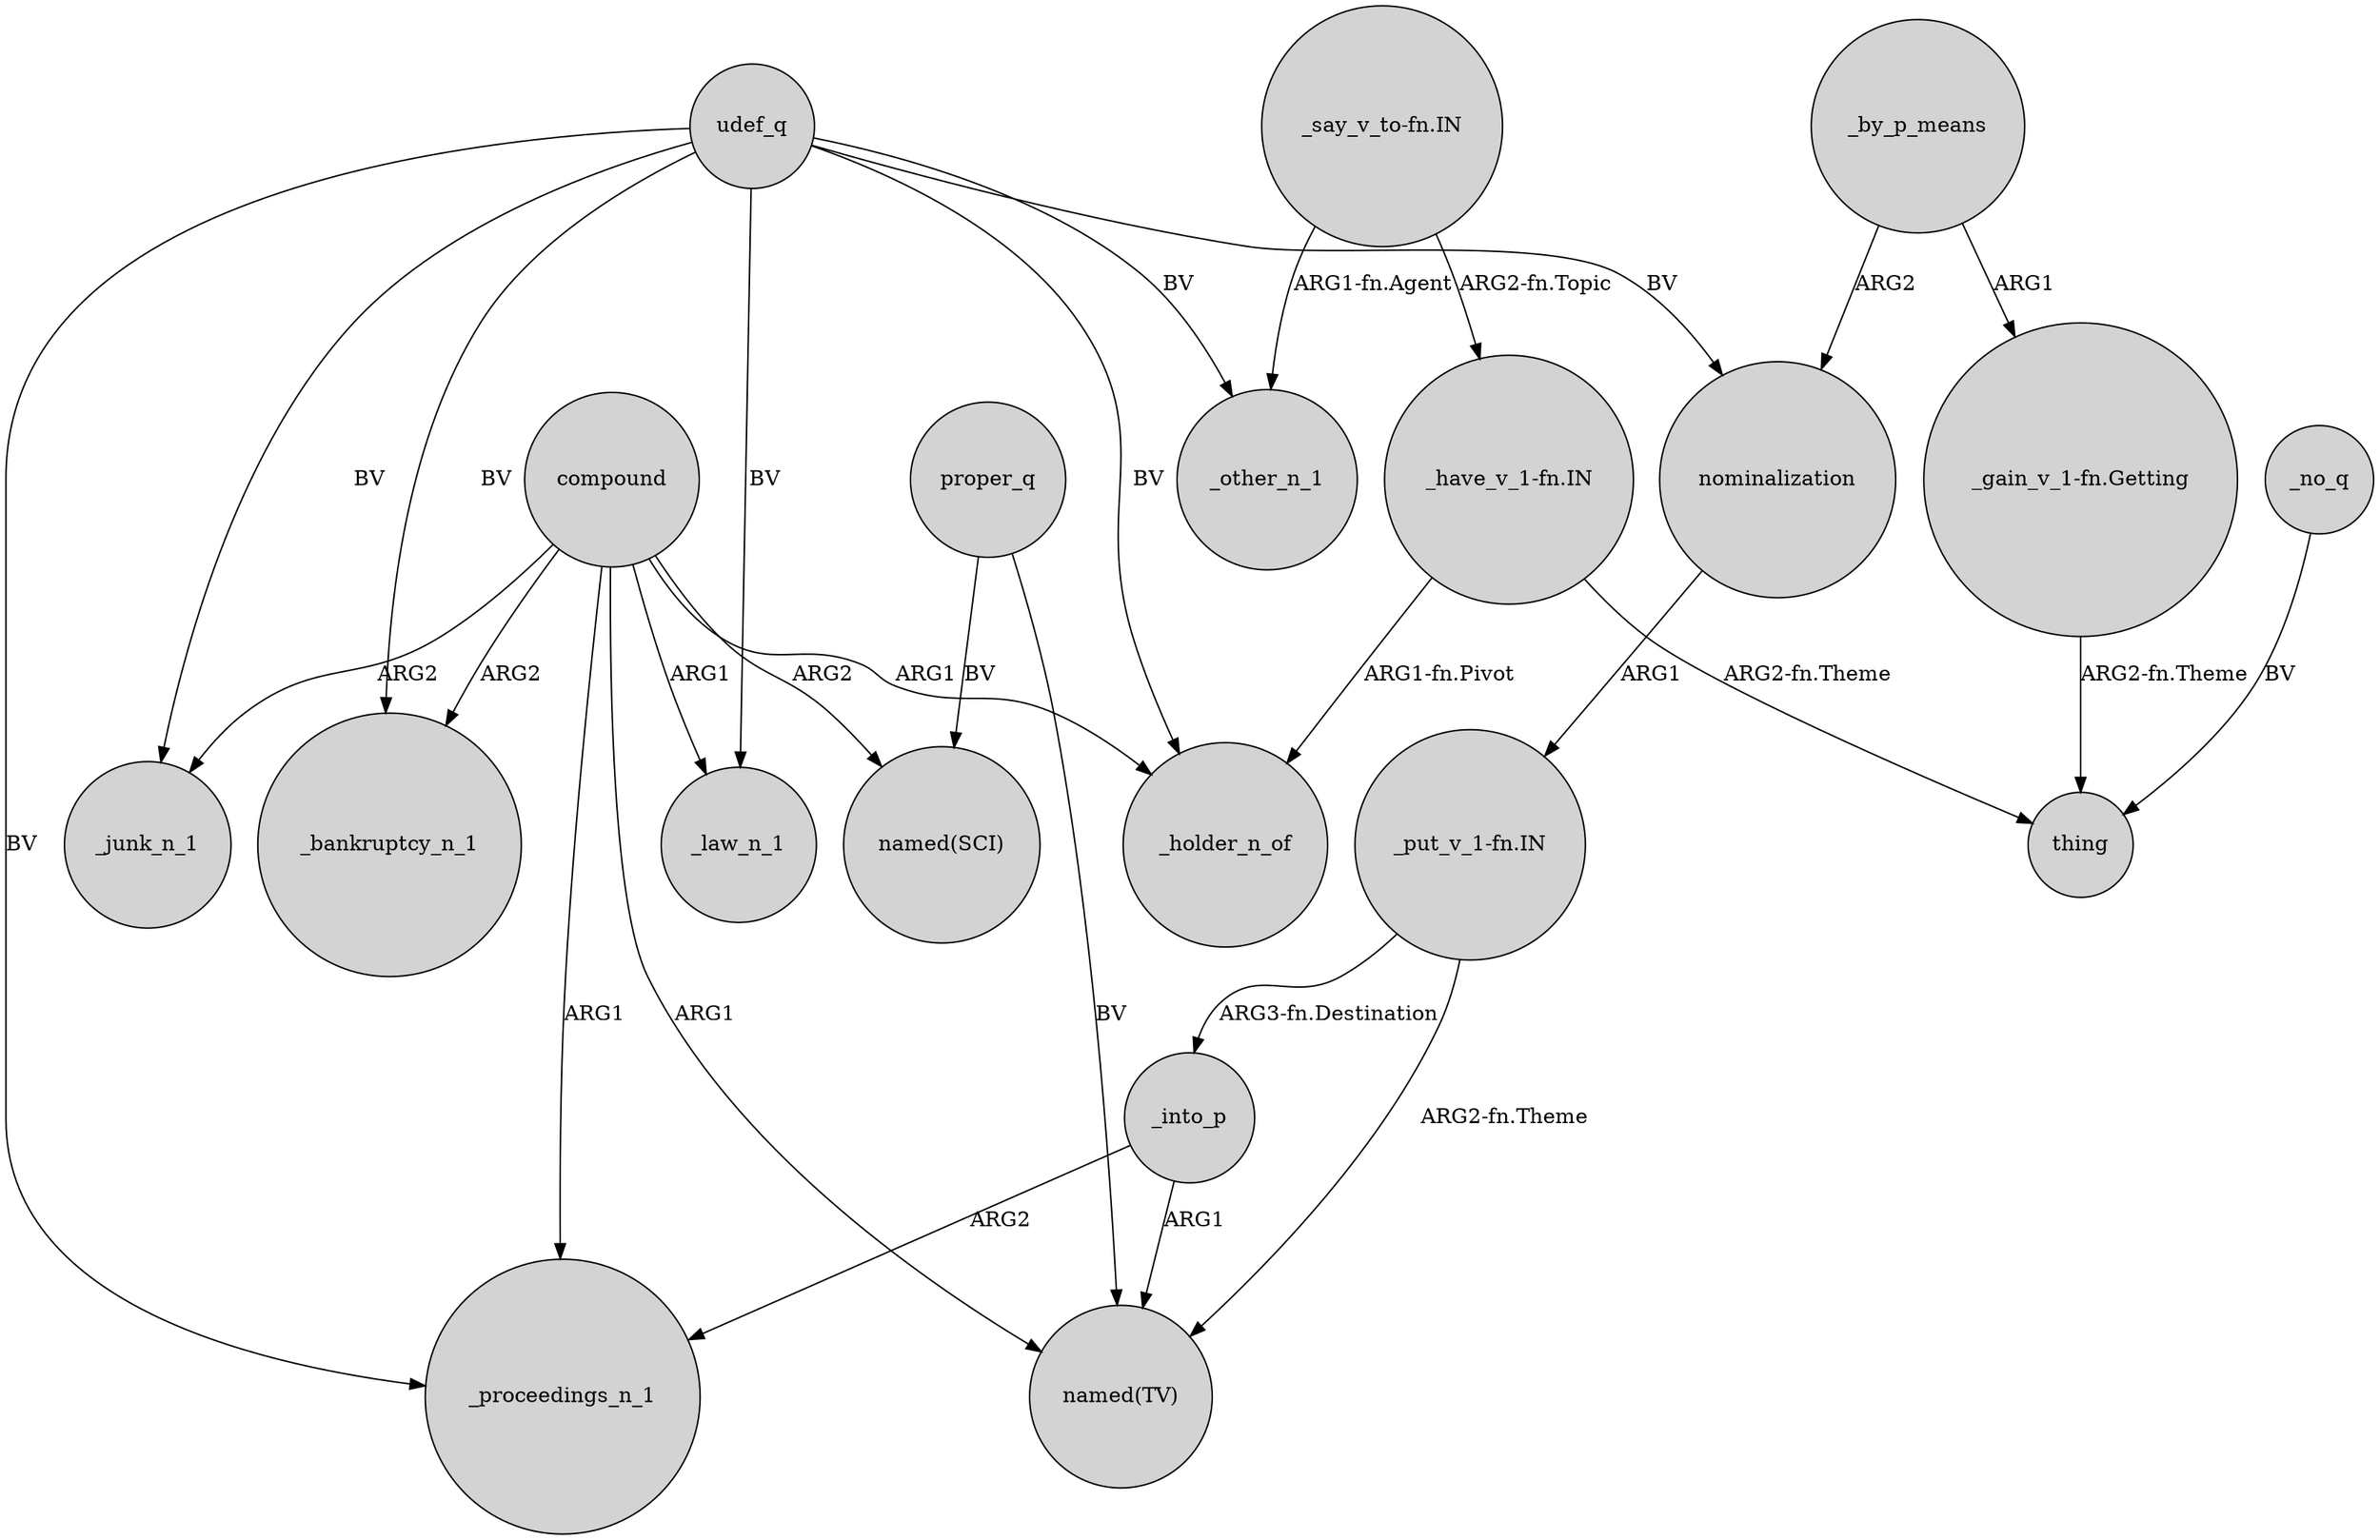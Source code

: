 digraph {
	node [shape=circle style=filled]
	"_put_v_1-fn.IN" -> _into_p [label="ARG3-fn.Destination"]
	"_say_v_to-fn.IN" -> _other_n_1 [label="ARG1-fn.Agent"]
	"_gain_v_1-fn.Getting" -> thing [label="ARG2-fn.Theme"]
	udef_q -> _bankruptcy_n_1 [label=BV]
	_by_p_means -> nominalization [label=ARG2]
	_by_p_means -> "_gain_v_1-fn.Getting" [label=ARG1]
	compound -> _bankruptcy_n_1 [label=ARG2]
	"_have_v_1-fn.IN" -> _holder_n_of [label="ARG1-fn.Pivot"]
	compound -> _junk_n_1 [label=ARG2]
	udef_q -> _law_n_1 [label=BV]
	compound -> _holder_n_of [label=ARG1]
	proper_q -> "named(TV)" [label=BV]
	compound -> _proceedings_n_1 [label=ARG1]
	udef_q -> _other_n_1 [label=BV]
	udef_q -> _junk_n_1 [label=BV]
	"_put_v_1-fn.IN" -> "named(TV)" [label="ARG2-fn.Theme"]
	compound -> "named(SCI)" [label=ARG2]
	udef_q -> _holder_n_of [label=BV]
	_no_q -> thing [label=BV]
	"_have_v_1-fn.IN" -> thing [label="ARG2-fn.Theme"]
	udef_q -> nominalization [label=BV]
	_into_p -> "named(TV)" [label=ARG1]
	"_say_v_to-fn.IN" -> "_have_v_1-fn.IN" [label="ARG2-fn.Topic"]
	compound -> _law_n_1 [label=ARG1]
	udef_q -> _proceedings_n_1 [label=BV]
	nominalization -> "_put_v_1-fn.IN" [label=ARG1]
	_into_p -> _proceedings_n_1 [label=ARG2]
	compound -> "named(TV)" [label=ARG1]
	proper_q -> "named(SCI)" [label=BV]
}
